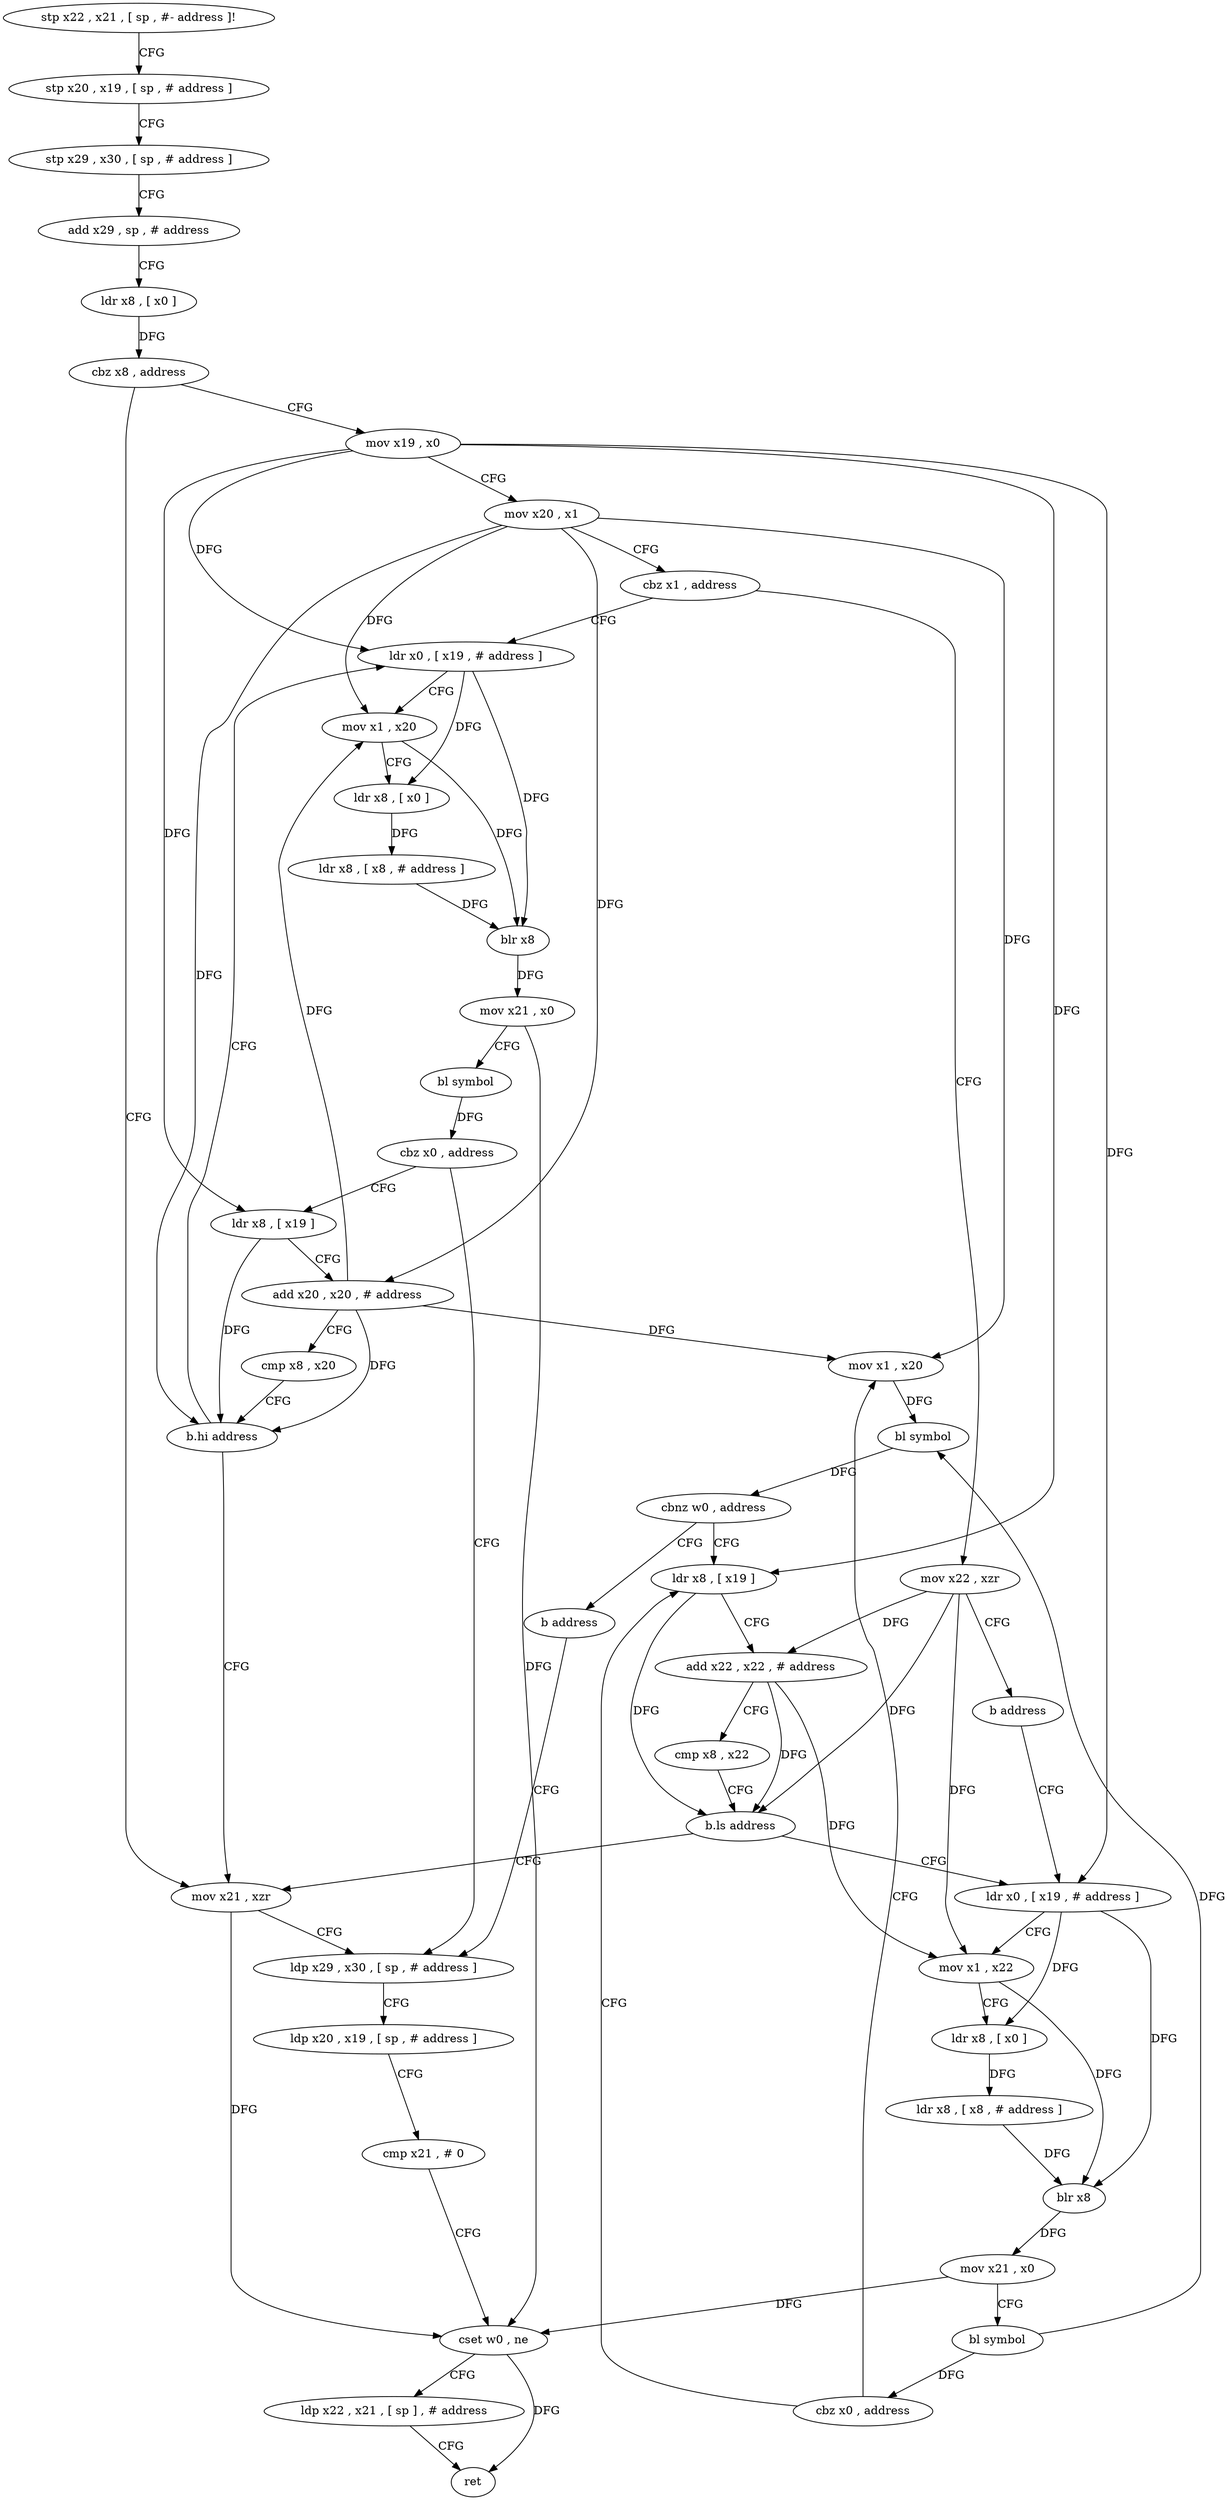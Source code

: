 digraph "func" {
"87912" [label = "stp x22 , x21 , [ sp , #- address ]!" ]
"87916" [label = "stp x20 , x19 , [ sp , # address ]" ]
"87920" [label = "stp x29 , x30 , [ sp , # address ]" ]
"87924" [label = "add x29 , sp , # address" ]
"87928" [label = "ldr x8 , [ x0 ]" ]
"87932" [label = "cbz x8 , address" ]
"88068" [label = "mov x21 , xzr" ]
"87936" [label = "mov x19 , x0" ]
"88072" [label = "ldp x29 , x30 , [ sp , # address ]" ]
"87940" [label = "mov x20 , x1" ]
"87944" [label = "cbz x1 , address" ]
"88020" [label = "ldr x0 , [ x19 , # address ]" ]
"87948" [label = "mov x22 , xzr" ]
"88024" [label = "mov x1 , x20" ]
"88028" [label = "ldr x8 , [ x0 ]" ]
"88032" [label = "ldr x8 , [ x8 , # address ]" ]
"88036" [label = "blr x8" ]
"88040" [label = "mov x21 , x0" ]
"88044" [label = "bl symbol" ]
"88048" [label = "cbz x0 , address" ]
"88052" [label = "ldr x8 , [ x19 ]" ]
"87952" [label = "b address" ]
"87972" [label = "ldr x0 , [ x19 , # address ]" ]
"88076" [label = "ldp x20 , x19 , [ sp , # address ]" ]
"88080" [label = "cmp x21 , # 0" ]
"88084" [label = "cset w0 , ne" ]
"88088" [label = "ldp x22 , x21 , [ sp ] , # address" ]
"88092" [label = "ret" ]
"88056" [label = "add x20 , x20 , # address" ]
"88060" [label = "cmp x8 , x20" ]
"88064" [label = "b.hi address" ]
"87976" [label = "mov x1 , x22" ]
"87980" [label = "ldr x8 , [ x0 ]" ]
"87984" [label = "ldr x8 , [ x8 , # address ]" ]
"87988" [label = "blr x8" ]
"87992" [label = "mov x21 , x0" ]
"87996" [label = "bl symbol" ]
"88000" [label = "cbz x0 , address" ]
"87956" [label = "ldr x8 , [ x19 ]" ]
"88004" [label = "mov x1 , x20" ]
"87960" [label = "add x22 , x22 , # address" ]
"87964" [label = "cmp x8 , x22" ]
"87968" [label = "b.ls address" ]
"88008" [label = "bl symbol" ]
"88012" [label = "cbnz w0 , address" ]
"88016" [label = "b address" ]
"87912" -> "87916" [ label = "CFG" ]
"87916" -> "87920" [ label = "CFG" ]
"87920" -> "87924" [ label = "CFG" ]
"87924" -> "87928" [ label = "CFG" ]
"87928" -> "87932" [ label = "DFG" ]
"87932" -> "88068" [ label = "CFG" ]
"87932" -> "87936" [ label = "CFG" ]
"88068" -> "88072" [ label = "CFG" ]
"88068" -> "88084" [ label = "DFG" ]
"87936" -> "87940" [ label = "CFG" ]
"87936" -> "88020" [ label = "DFG" ]
"87936" -> "88052" [ label = "DFG" ]
"87936" -> "87972" [ label = "DFG" ]
"87936" -> "87956" [ label = "DFG" ]
"88072" -> "88076" [ label = "CFG" ]
"87940" -> "87944" [ label = "CFG" ]
"87940" -> "88024" [ label = "DFG" ]
"87940" -> "88056" [ label = "DFG" ]
"87940" -> "88064" [ label = "DFG" ]
"87940" -> "88004" [ label = "DFG" ]
"87944" -> "88020" [ label = "CFG" ]
"87944" -> "87948" [ label = "CFG" ]
"88020" -> "88024" [ label = "CFG" ]
"88020" -> "88028" [ label = "DFG" ]
"88020" -> "88036" [ label = "DFG" ]
"87948" -> "87952" [ label = "CFG" ]
"87948" -> "87976" [ label = "DFG" ]
"87948" -> "87960" [ label = "DFG" ]
"87948" -> "87968" [ label = "DFG" ]
"88024" -> "88028" [ label = "CFG" ]
"88024" -> "88036" [ label = "DFG" ]
"88028" -> "88032" [ label = "DFG" ]
"88032" -> "88036" [ label = "DFG" ]
"88036" -> "88040" [ label = "DFG" ]
"88040" -> "88044" [ label = "CFG" ]
"88040" -> "88084" [ label = "DFG" ]
"88044" -> "88048" [ label = "DFG" ]
"88048" -> "88072" [ label = "CFG" ]
"88048" -> "88052" [ label = "CFG" ]
"88052" -> "88056" [ label = "CFG" ]
"88052" -> "88064" [ label = "DFG" ]
"87952" -> "87972" [ label = "CFG" ]
"87972" -> "87976" [ label = "CFG" ]
"87972" -> "87980" [ label = "DFG" ]
"87972" -> "87988" [ label = "DFG" ]
"88076" -> "88080" [ label = "CFG" ]
"88080" -> "88084" [ label = "CFG" ]
"88084" -> "88088" [ label = "CFG" ]
"88084" -> "88092" [ label = "DFG" ]
"88088" -> "88092" [ label = "CFG" ]
"88056" -> "88060" [ label = "CFG" ]
"88056" -> "88024" [ label = "DFG" ]
"88056" -> "88064" [ label = "DFG" ]
"88056" -> "88004" [ label = "DFG" ]
"88060" -> "88064" [ label = "CFG" ]
"88064" -> "88020" [ label = "CFG" ]
"88064" -> "88068" [ label = "CFG" ]
"87976" -> "87980" [ label = "CFG" ]
"87976" -> "87988" [ label = "DFG" ]
"87980" -> "87984" [ label = "DFG" ]
"87984" -> "87988" [ label = "DFG" ]
"87988" -> "87992" [ label = "DFG" ]
"87992" -> "87996" [ label = "CFG" ]
"87992" -> "88084" [ label = "DFG" ]
"87996" -> "88000" [ label = "DFG" ]
"87996" -> "88008" [ label = "DFG" ]
"88000" -> "87956" [ label = "CFG" ]
"88000" -> "88004" [ label = "CFG" ]
"87956" -> "87960" [ label = "CFG" ]
"87956" -> "87968" [ label = "DFG" ]
"88004" -> "88008" [ label = "DFG" ]
"87960" -> "87964" [ label = "CFG" ]
"87960" -> "87976" [ label = "DFG" ]
"87960" -> "87968" [ label = "DFG" ]
"87964" -> "87968" [ label = "CFG" ]
"87968" -> "88068" [ label = "CFG" ]
"87968" -> "87972" [ label = "CFG" ]
"88008" -> "88012" [ label = "DFG" ]
"88012" -> "87956" [ label = "CFG" ]
"88012" -> "88016" [ label = "CFG" ]
"88016" -> "88072" [ label = "CFG" ]
}

